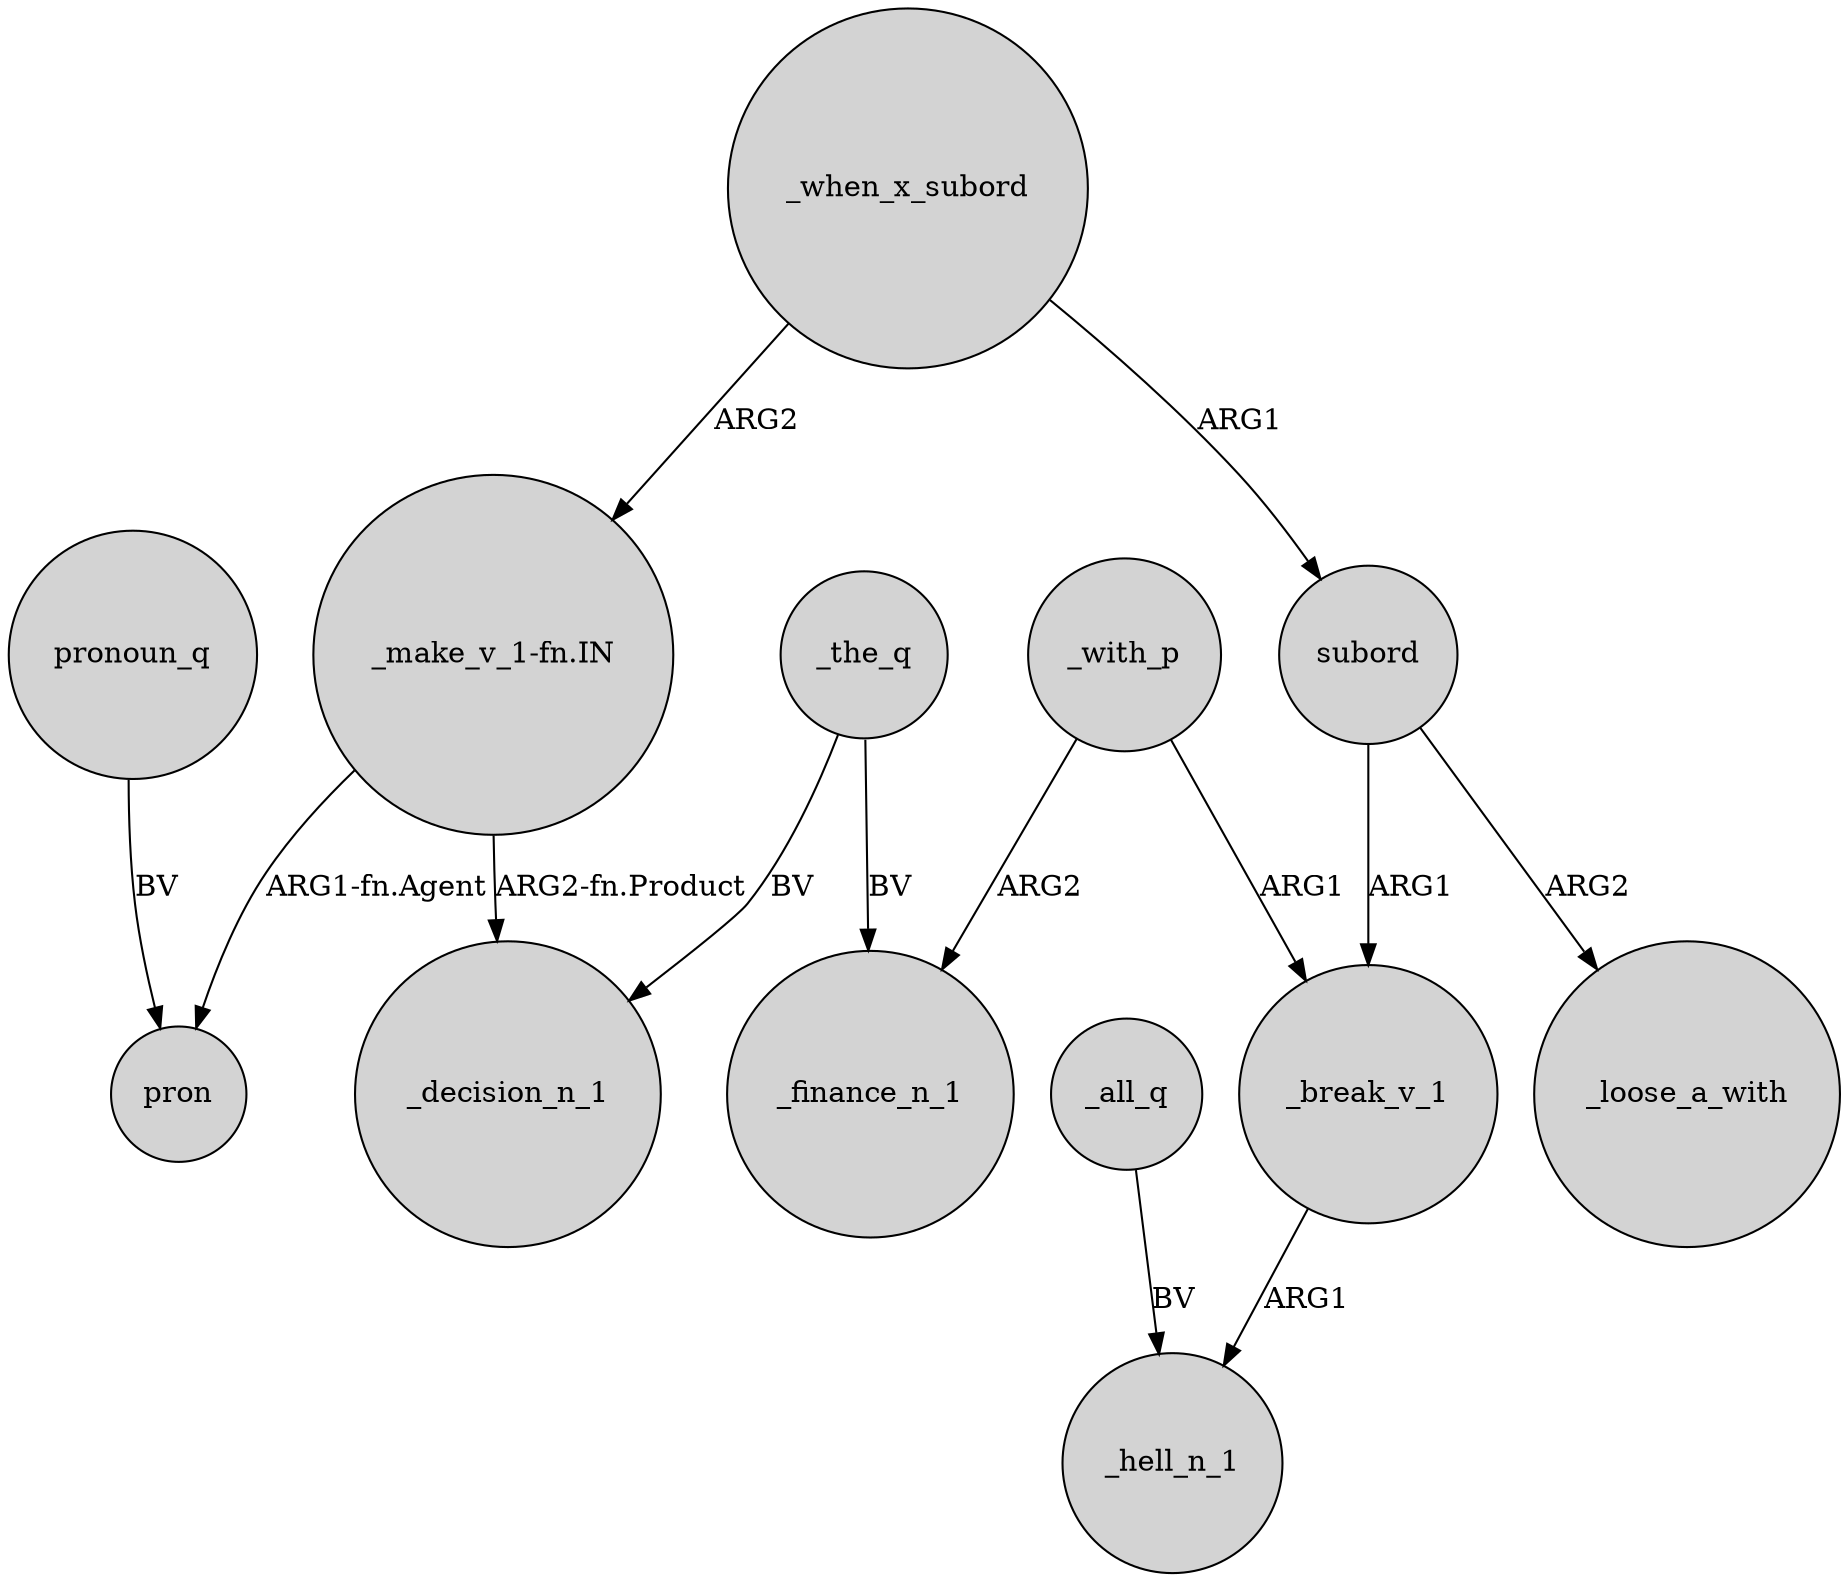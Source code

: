 digraph {
	node [shape=circle style=filled]
	_the_q -> _decision_n_1 [label=BV]
	_break_v_1 -> _hell_n_1 [label=ARG1]
	subord -> _break_v_1 [label=ARG1]
	subord -> _loose_a_with [label=ARG2]
	_the_q -> _finance_n_1 [label=BV]
	_all_q -> _hell_n_1 [label=BV]
	"_make_v_1-fn.IN" -> _decision_n_1 [label="ARG2-fn.Product"]
	_when_x_subord -> subord [label=ARG1]
	_with_p -> _finance_n_1 [label=ARG2]
	"_make_v_1-fn.IN" -> pron [label="ARG1-fn.Agent"]
	_with_p -> _break_v_1 [label=ARG1]
	_when_x_subord -> "_make_v_1-fn.IN" [label=ARG2]
	pronoun_q -> pron [label=BV]
}
